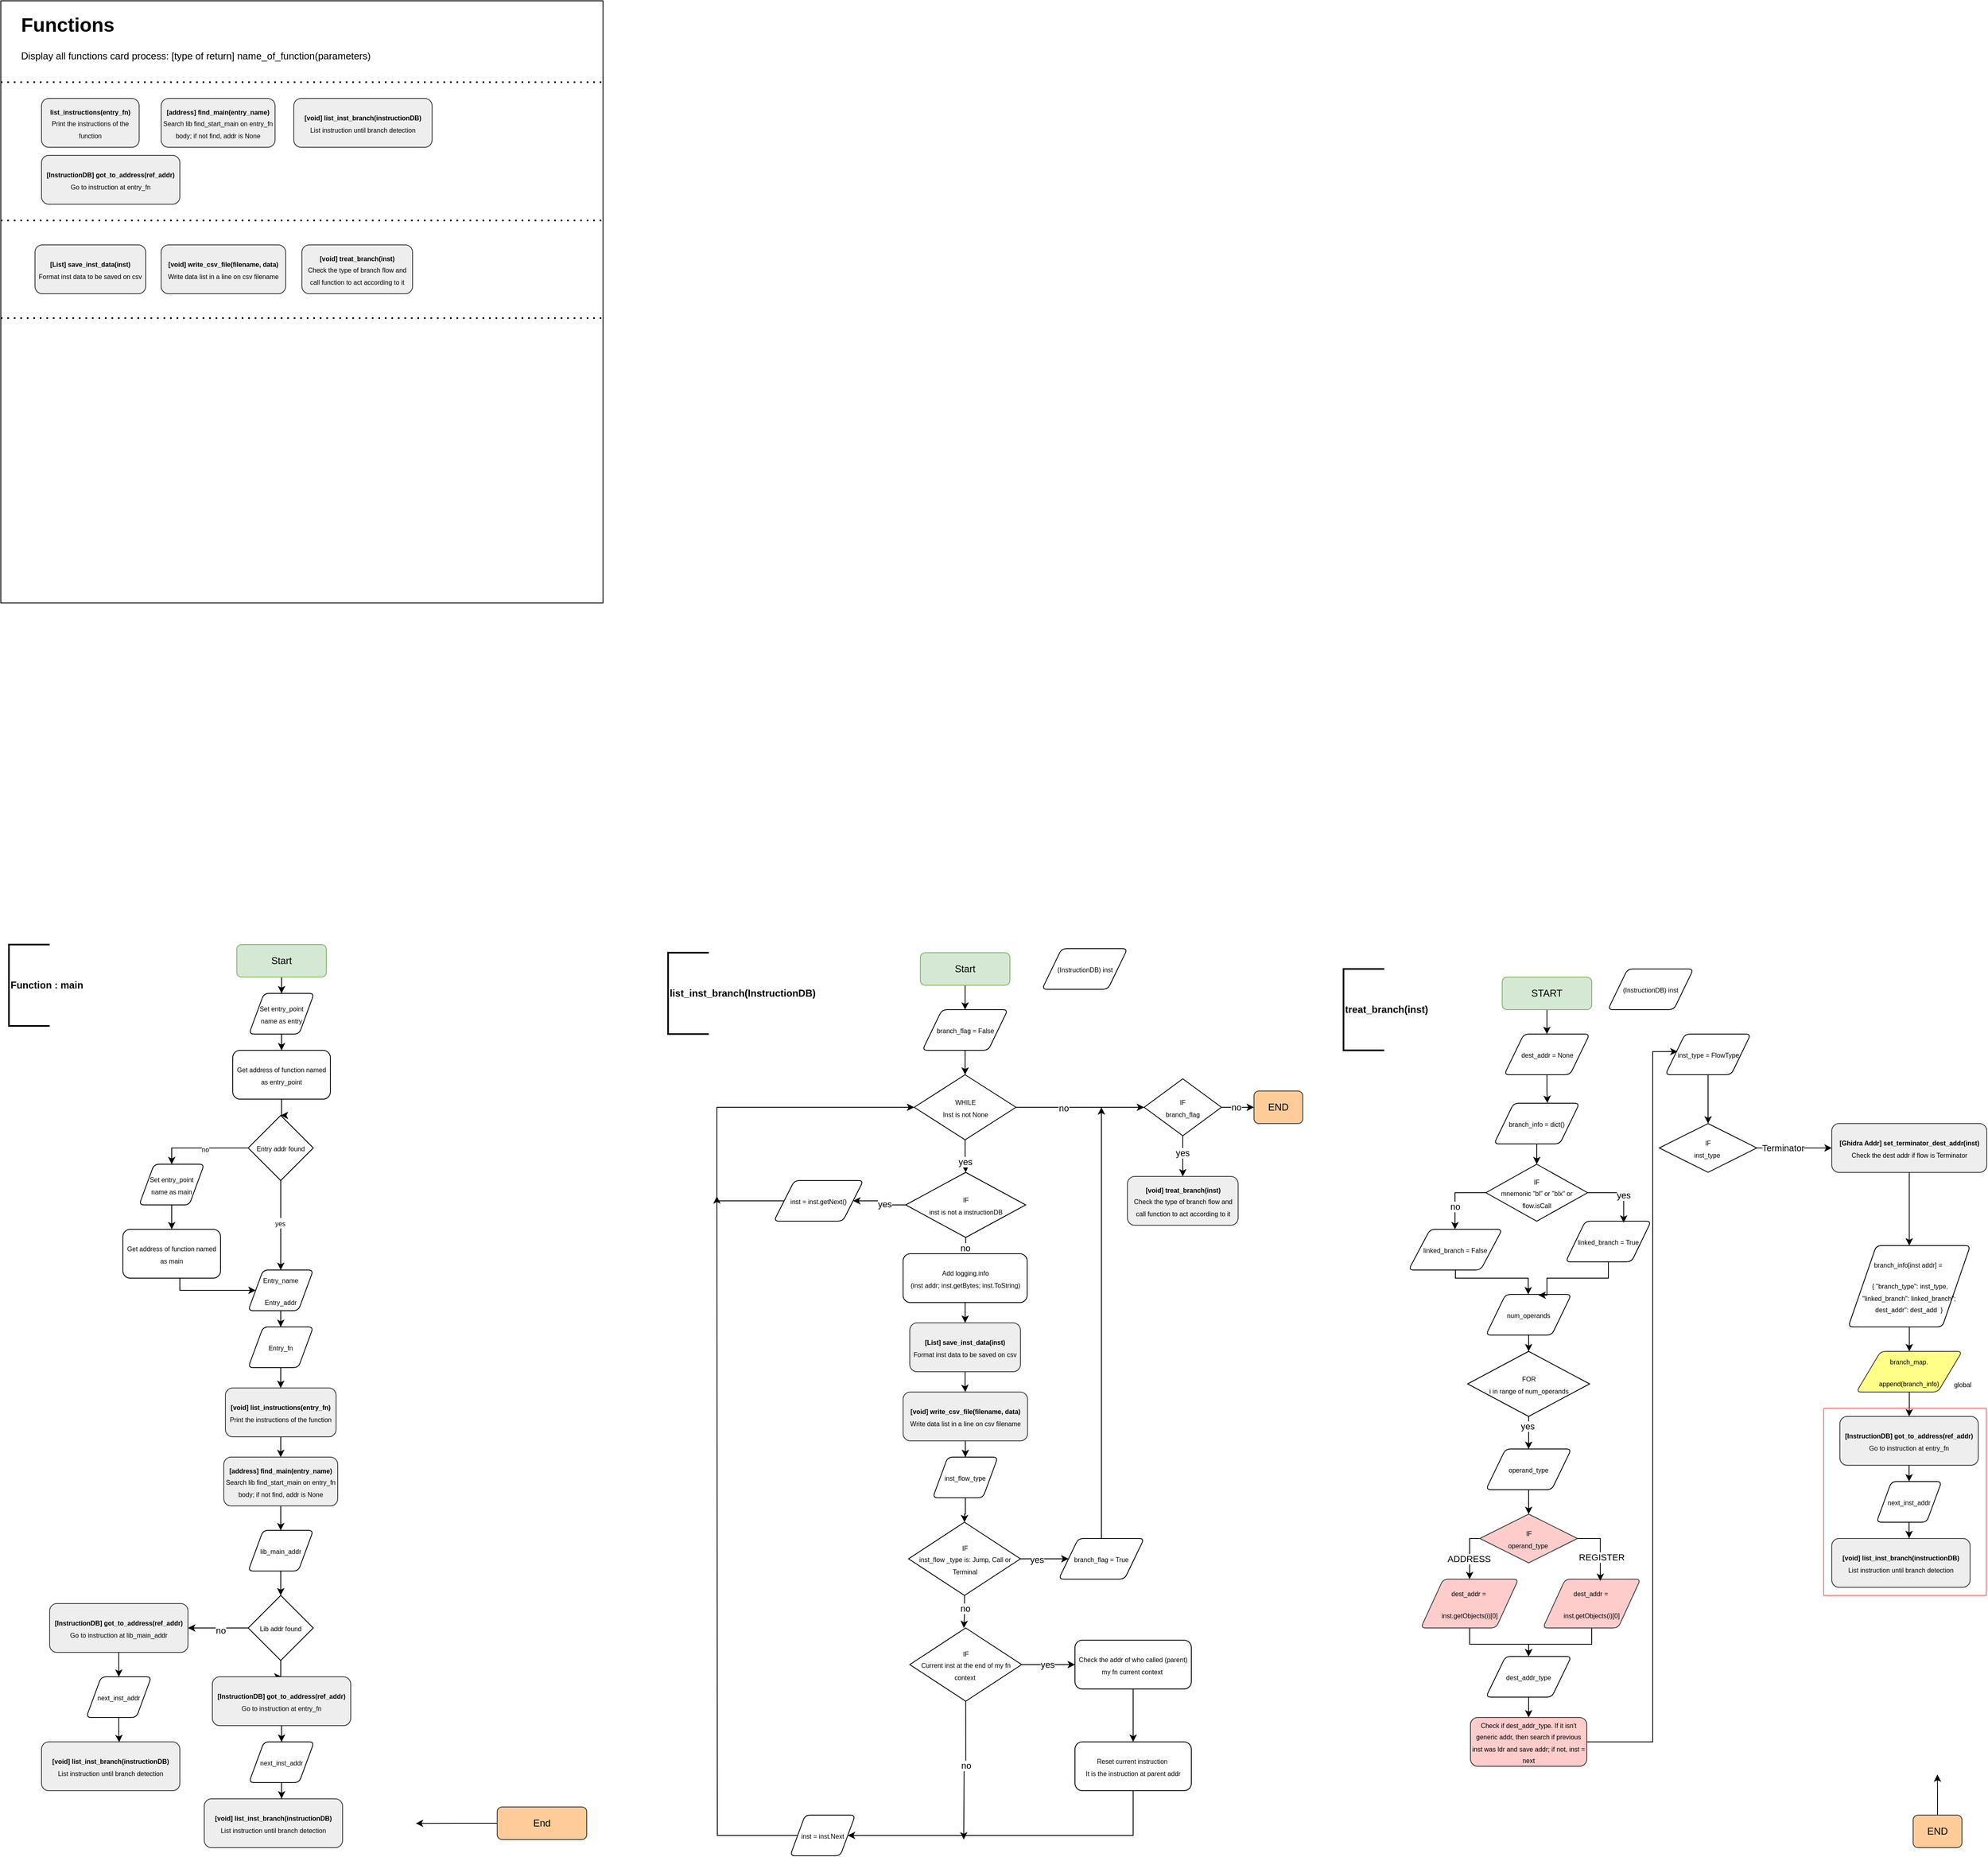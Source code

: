 <mxfile version="23.1.1" type="github">
  <diagram id="C5RBs43oDa-KdzZeNtuy" name="Page-1">
    <mxGraphModel dx="1322" dy="1843" grid="1" gridSize="10" guides="1" tooltips="1" connect="1" arrows="1" fold="1" page="1" pageScale="1" pageWidth="827" pageHeight="1169" background="#ffffff" math="0" shadow="0">
      <root>
        <mxCell id="WIyWlLk6GJQsqaUBKTNV-0" />
        <mxCell id="WIyWlLk6GJQsqaUBKTNV-1" parent="WIyWlLk6GJQsqaUBKTNV-0" />
        <mxCell id="zAUp7dM-AJPnExlxfuv2-63" value="" style="whiteSpace=wrap;html=1;aspect=fixed;" vertex="1" parent="WIyWlLk6GJQsqaUBKTNV-1">
          <mxGeometry x="30" y="-1150" width="740" height="740" as="geometry" />
        </mxCell>
        <mxCell id="zAUp7dM-AJPnExlxfuv2-8" style="edgeStyle=orthogonalEdgeStyle;rounded=0;orthogonalLoop=1;jettySize=auto;html=1;entryX=0.5;entryY=0;entryDx=0;entryDy=0;" edge="1" parent="WIyWlLk6GJQsqaUBKTNV-1" source="zAUp7dM-AJPnExlxfuv2-1" target="zAUp7dM-AJPnExlxfuv2-2">
          <mxGeometry relative="1" as="geometry" />
        </mxCell>
        <mxCell id="zAUp7dM-AJPnExlxfuv2-1" value="Start" style="rounded=1;whiteSpace=wrap;html=1;fillColor=#d5e8d4;strokeColor=#82b366;shadow=0;gradientColor=none;rotation=0;" vertex="1" parent="WIyWlLk6GJQsqaUBKTNV-1">
          <mxGeometry x="320" y="10" width="110" height="40" as="geometry" />
        </mxCell>
        <mxCell id="zAUp7dM-AJPnExlxfuv2-10" style="edgeStyle=orthogonalEdgeStyle;rounded=0;orthogonalLoop=1;jettySize=auto;html=1;entryX=0.5;entryY=0;entryDx=0;entryDy=0;" edge="1" parent="WIyWlLk6GJQsqaUBKTNV-1" source="zAUp7dM-AJPnExlxfuv2-2" target="zAUp7dM-AJPnExlxfuv2-4">
          <mxGeometry relative="1" as="geometry" />
        </mxCell>
        <mxCell id="zAUp7dM-AJPnExlxfuv2-2" value="&lt;p&gt;&lt;font style=&quot;font-size: 8px;&quot; face=&quot;Helvetica&quot;&gt;Set&amp;nbsp;&lt;/font&gt;&lt;span style=&quot;background-color: initial; font-size: 8px;&quot;&gt;entry_point name&lt;/span&gt;&lt;span style=&quot;background-color: initial; font-size: 8px;&quot;&gt;&amp;nbsp;as entry&lt;/span&gt;&lt;/p&gt;" style="shape=parallelogram;html=1;strokeWidth=1;perimeter=parallelogramPerimeter;whiteSpace=wrap;rounded=1;arcSize=12;size=0.23;" vertex="1" parent="WIyWlLk6GJQsqaUBKTNV-1">
          <mxGeometry x="335" y="70" width="80" height="50" as="geometry" />
        </mxCell>
        <mxCell id="zAUp7dM-AJPnExlxfuv2-11" value="" style="edgeStyle=orthogonalEdgeStyle;rounded=0;orthogonalLoop=1;jettySize=auto;html=1;" edge="1" parent="WIyWlLk6GJQsqaUBKTNV-1" source="zAUp7dM-AJPnExlxfuv2-4" target="zAUp7dM-AJPnExlxfuv2-6">
          <mxGeometry relative="1" as="geometry" />
        </mxCell>
        <mxCell id="zAUp7dM-AJPnExlxfuv2-4" value="&lt;span style=&quot;font-size: 8px;&quot;&gt;Get address of function named as entry_point&lt;/span&gt;" style="rounded=1;whiteSpace=wrap;html=1;" vertex="1" parent="WIyWlLk6GJQsqaUBKTNV-1">
          <mxGeometry x="315" y="140" width="120" height="60" as="geometry" />
        </mxCell>
        <mxCell id="zAUp7dM-AJPnExlxfuv2-13" style="edgeStyle=orthogonalEdgeStyle;rounded=0;orthogonalLoop=1;jettySize=auto;html=1;entryX=0.5;entryY=0;entryDx=0;entryDy=0;" edge="1" parent="WIyWlLk6GJQsqaUBKTNV-1" source="zAUp7dM-AJPnExlxfuv2-6" target="zAUp7dM-AJPnExlxfuv2-12">
          <mxGeometry relative="1" as="geometry" />
        </mxCell>
        <mxCell id="zAUp7dM-AJPnExlxfuv2-14" value="&lt;font style=&quot;font-size: 8px;&quot;&gt;no&lt;/font&gt;" style="edgeLabel;html=1;align=center;verticalAlign=middle;resizable=0;points=[];" vertex="1" connectable="0" parent="zAUp7dM-AJPnExlxfuv2-13">
          <mxGeometry x="-0.071" y="1" relative="1" as="geometry">
            <mxPoint as="offset" />
          </mxGeometry>
        </mxCell>
        <mxCell id="zAUp7dM-AJPnExlxfuv2-21" style="edgeStyle=orthogonalEdgeStyle;rounded=0;orthogonalLoop=1;jettySize=auto;html=1;" edge="1" parent="WIyWlLk6GJQsqaUBKTNV-1" source="zAUp7dM-AJPnExlxfuv2-6" target="zAUp7dM-AJPnExlxfuv2-19">
          <mxGeometry relative="1" as="geometry" />
        </mxCell>
        <mxCell id="zAUp7dM-AJPnExlxfuv2-22" value="&lt;font style=&quot;font-size: 8px;&quot;&gt;yes&lt;/font&gt;" style="edgeLabel;html=1;align=center;verticalAlign=middle;resizable=0;points=[];" vertex="1" connectable="0" parent="zAUp7dM-AJPnExlxfuv2-21">
          <mxGeometry x="-0.059" y="-1" relative="1" as="geometry">
            <mxPoint as="offset" />
          </mxGeometry>
        </mxCell>
        <mxCell id="zAUp7dM-AJPnExlxfuv2-6" value="&lt;font style=&quot;font-size: 8px;&quot;&gt;Entry addr found&lt;/font&gt;" style="rhombus;whiteSpace=wrap;html=1;" vertex="1" parent="WIyWlLk6GJQsqaUBKTNV-1">
          <mxGeometry x="334" y="220" width="80" height="80" as="geometry" />
        </mxCell>
        <mxCell id="zAUp7dM-AJPnExlxfuv2-17" style="edgeStyle=orthogonalEdgeStyle;rounded=0;orthogonalLoop=1;jettySize=auto;html=1;" edge="1" parent="WIyWlLk6GJQsqaUBKTNV-1" source="zAUp7dM-AJPnExlxfuv2-12" target="zAUp7dM-AJPnExlxfuv2-15">
          <mxGeometry relative="1" as="geometry" />
        </mxCell>
        <mxCell id="zAUp7dM-AJPnExlxfuv2-12" value="&lt;p&gt;&lt;font style=&quot;font-size: 8px;&quot; face=&quot;Helvetica&quot;&gt;Set&amp;nbsp;&lt;/font&gt;&lt;span style=&quot;background-color: initial; font-size: 8px;&quot;&gt;entry_point name&lt;/span&gt;&lt;span style=&quot;background-color: initial; font-size: 8px;&quot;&gt;&amp;nbsp;as main&lt;/span&gt;&lt;/p&gt;" style="shape=parallelogram;html=1;strokeWidth=1;perimeter=parallelogramPerimeter;whiteSpace=wrap;rounded=1;arcSize=12;size=0.23;" vertex="1" parent="WIyWlLk6GJQsqaUBKTNV-1">
          <mxGeometry x="200" y="280" width="80" height="50" as="geometry" />
        </mxCell>
        <mxCell id="zAUp7dM-AJPnExlxfuv2-20" style="edgeStyle=orthogonalEdgeStyle;rounded=0;orthogonalLoop=1;jettySize=auto;html=1;entryX=0;entryY=0.5;entryDx=0;entryDy=0;" edge="1" parent="WIyWlLk6GJQsqaUBKTNV-1" source="zAUp7dM-AJPnExlxfuv2-15" target="zAUp7dM-AJPnExlxfuv2-19">
          <mxGeometry relative="1" as="geometry">
            <Array as="points">
              <mxPoint x="250" y="435" />
            </Array>
          </mxGeometry>
        </mxCell>
        <mxCell id="zAUp7dM-AJPnExlxfuv2-15" value="&lt;span style=&quot;font-size: 8px;&quot;&gt;Get address of function named as main&lt;/span&gt;" style="rounded=1;whiteSpace=wrap;html=1;" vertex="1" parent="WIyWlLk6GJQsqaUBKTNV-1">
          <mxGeometry x="180" y="360" width="120" height="60" as="geometry" />
        </mxCell>
        <mxCell id="zAUp7dM-AJPnExlxfuv2-31" style="edgeStyle=orthogonalEdgeStyle;rounded=0;orthogonalLoop=1;jettySize=auto;html=1;exitX=0.5;exitY=1;exitDx=0;exitDy=0;" edge="1" parent="WIyWlLk6GJQsqaUBKTNV-1" source="zAUp7dM-AJPnExlxfuv2-19" target="zAUp7dM-AJPnExlxfuv2-30">
          <mxGeometry relative="1" as="geometry" />
        </mxCell>
        <mxCell id="zAUp7dM-AJPnExlxfuv2-19" value="&lt;p&gt;&lt;span style=&quot;font-size: 8px;&quot;&gt;Entry_name&lt;/span&gt;&lt;/p&gt;&lt;p&gt;&lt;span style=&quot;font-size: 8px;&quot;&gt;Entry_addr&lt;/span&gt;&lt;/p&gt;" style="shape=parallelogram;html=1;strokeWidth=1;perimeter=parallelogramPerimeter;whiteSpace=wrap;rounded=1;arcSize=12;size=0.23;" vertex="1" parent="WIyWlLk6GJQsqaUBKTNV-1">
          <mxGeometry x="334" y="410" width="80" height="50" as="geometry" />
        </mxCell>
        <mxCell id="zAUp7dM-AJPnExlxfuv2-34" style="edgeStyle=orthogonalEdgeStyle;rounded=0;orthogonalLoop=1;jettySize=auto;html=1;entryX=0.5;entryY=0;entryDx=0;entryDy=0;" edge="1" parent="WIyWlLk6GJQsqaUBKTNV-1" source="zAUp7dM-AJPnExlxfuv2-23" target="zAUp7dM-AJPnExlxfuv2-33">
          <mxGeometry relative="1" as="geometry" />
        </mxCell>
        <mxCell id="zAUp7dM-AJPnExlxfuv2-23" value="&lt;span style=&quot;font-size: 8px;&quot;&gt;&lt;b&gt;[void] list_instructions(entry_fn)&lt;/b&gt;&lt;br&gt;Print the instructions of the function&lt;/span&gt;" style="rounded=1;whiteSpace=wrap;html=1;fillColor=#eeeeee;strokeColor=#36393d;" vertex="1" parent="WIyWlLk6GJQsqaUBKTNV-1">
          <mxGeometry x="306" y="555" width="136" height="60" as="geometry" />
        </mxCell>
        <mxCell id="zAUp7dM-AJPnExlxfuv2-24" value="&lt;span style=&quot;font-size: 8px;&quot;&gt;&lt;b&gt;list_instructions(entry_fn)&lt;/b&gt;&lt;br&gt;Print the instructions of the function&lt;/span&gt;" style="rounded=1;whiteSpace=wrap;html=1;fillColor=#eeeeee;strokeColor=#36393d;" vertex="1" parent="WIyWlLk6GJQsqaUBKTNV-1">
          <mxGeometry x="80" y="-1030" width="120" height="60" as="geometry" />
        </mxCell>
        <mxCell id="zAUp7dM-AJPnExlxfuv2-32" style="edgeStyle=orthogonalEdgeStyle;rounded=0;orthogonalLoop=1;jettySize=auto;html=1;entryX=0.5;entryY=0;entryDx=0;entryDy=0;" edge="1" parent="WIyWlLk6GJQsqaUBKTNV-1" source="zAUp7dM-AJPnExlxfuv2-30" target="zAUp7dM-AJPnExlxfuv2-23">
          <mxGeometry relative="1" as="geometry" />
        </mxCell>
        <mxCell id="zAUp7dM-AJPnExlxfuv2-30" value="&lt;p&gt;&lt;span style=&quot;font-size: 8px;&quot;&gt;Entry_fn&lt;/span&gt;&lt;/p&gt;" style="shape=parallelogram;html=1;strokeWidth=1;perimeter=parallelogramPerimeter;whiteSpace=wrap;rounded=1;arcSize=12;size=0.23;" vertex="1" parent="WIyWlLk6GJQsqaUBKTNV-1">
          <mxGeometry x="334" y="480" width="80" height="50" as="geometry" />
        </mxCell>
        <mxCell id="zAUp7dM-AJPnExlxfuv2-36" style="edgeStyle=orthogonalEdgeStyle;rounded=0;orthogonalLoop=1;jettySize=auto;html=1;" edge="1" parent="WIyWlLk6GJQsqaUBKTNV-1" source="zAUp7dM-AJPnExlxfuv2-33" target="zAUp7dM-AJPnExlxfuv2-35">
          <mxGeometry relative="1" as="geometry" />
        </mxCell>
        <mxCell id="zAUp7dM-AJPnExlxfuv2-33" value="&lt;span style=&quot;font-size: 8px;&quot;&gt;&lt;b&gt;[address] find_main(entry_name)&lt;/b&gt;&lt;br&gt;Search lib find_start_main on entry_fn body; if not find, addr is None&lt;br&gt;&lt;/span&gt;" style="rounded=1;whiteSpace=wrap;html=1;fillColor=#eeeeee;strokeColor=#36393d;" vertex="1" parent="WIyWlLk6GJQsqaUBKTNV-1">
          <mxGeometry x="304" y="640" width="140" height="60" as="geometry" />
        </mxCell>
        <mxCell id="zAUp7dM-AJPnExlxfuv2-44" style="edgeStyle=orthogonalEdgeStyle;rounded=0;orthogonalLoop=1;jettySize=auto;html=1;" edge="1" parent="WIyWlLk6GJQsqaUBKTNV-1" source="zAUp7dM-AJPnExlxfuv2-35" target="zAUp7dM-AJPnExlxfuv2-37">
          <mxGeometry relative="1" as="geometry" />
        </mxCell>
        <mxCell id="zAUp7dM-AJPnExlxfuv2-35" value="&lt;p&gt;&lt;span style=&quot;font-size: 8px;&quot;&gt;lib_main_addr&lt;/span&gt;&lt;/p&gt;" style="shape=parallelogram;html=1;strokeWidth=1;perimeter=parallelogramPerimeter;whiteSpace=wrap;rounded=1;arcSize=12;size=0.23;" vertex="1" parent="WIyWlLk6GJQsqaUBKTNV-1">
          <mxGeometry x="334" y="730" width="80" height="50" as="geometry" />
        </mxCell>
        <mxCell id="zAUp7dM-AJPnExlxfuv2-42" style="edgeStyle=orthogonalEdgeStyle;rounded=0;orthogonalLoop=1;jettySize=auto;html=1;entryX=1;entryY=0.5;entryDx=0;entryDy=0;" edge="1" parent="WIyWlLk6GJQsqaUBKTNV-1" source="zAUp7dM-AJPnExlxfuv2-37" target="zAUp7dM-AJPnExlxfuv2-39">
          <mxGeometry relative="1" as="geometry" />
        </mxCell>
        <mxCell id="zAUp7dM-AJPnExlxfuv2-43" value="no" style="edgeLabel;html=1;align=center;verticalAlign=middle;resizable=0;points=[];" vertex="1" connectable="0" parent="zAUp7dM-AJPnExlxfuv2-42">
          <mxGeometry x="-0.07" y="3" relative="1" as="geometry">
            <mxPoint as="offset" />
          </mxGeometry>
        </mxCell>
        <mxCell id="zAUp7dM-AJPnExlxfuv2-53" style="edgeStyle=orthogonalEdgeStyle;rounded=0;orthogonalLoop=1;jettySize=auto;html=1;" edge="1" parent="WIyWlLk6GJQsqaUBKTNV-1" source="zAUp7dM-AJPnExlxfuv2-37" target="zAUp7dM-AJPnExlxfuv2-50">
          <mxGeometry relative="1" as="geometry" />
        </mxCell>
        <mxCell id="zAUp7dM-AJPnExlxfuv2-37" value="&lt;font style=&quot;font-size: 8px;&quot;&gt;Lib addr found&lt;/font&gt;" style="rhombus;whiteSpace=wrap;html=1;" vertex="1" parent="WIyWlLk6GJQsqaUBKTNV-1">
          <mxGeometry x="334" y="810" width="80" height="80" as="geometry" />
        </mxCell>
        <mxCell id="zAUp7dM-AJPnExlxfuv2-38" value="&lt;span style=&quot;font-size: 8px;&quot;&gt;&lt;b&gt;[address] find_main(entry_name)&lt;/b&gt;&lt;br&gt;Search lib find_start_main on entry_fn body; if not find, addr is None&lt;br&gt;&lt;/span&gt;" style="rounded=1;whiteSpace=wrap;html=1;fillColor=#eeeeee;strokeColor=#36393d;" vertex="1" parent="WIyWlLk6GJQsqaUBKTNV-1">
          <mxGeometry x="227" y="-1030" width="140" height="60" as="geometry" />
        </mxCell>
        <mxCell id="zAUp7dM-AJPnExlxfuv2-48" style="edgeStyle=orthogonalEdgeStyle;rounded=0;orthogonalLoop=1;jettySize=auto;html=1;entryX=0.5;entryY=0;entryDx=0;entryDy=0;" edge="1" parent="WIyWlLk6GJQsqaUBKTNV-1" source="zAUp7dM-AJPnExlxfuv2-39" target="zAUp7dM-AJPnExlxfuv2-47">
          <mxGeometry relative="1" as="geometry" />
        </mxCell>
        <mxCell id="zAUp7dM-AJPnExlxfuv2-39" value="&lt;span style=&quot;font-size: 8px;&quot;&gt;&lt;b&gt;[InstructionDB] got_to_address(ref_addr)&lt;/b&gt;&lt;br&gt;Go to instruction at lib_main_addr&lt;br&gt;&lt;/span&gt;" style="rounded=1;whiteSpace=wrap;html=1;fillColor=#eeeeee;strokeColor=#36393d;" vertex="1" parent="WIyWlLk6GJQsqaUBKTNV-1">
          <mxGeometry x="90" y="820" width="170" height="60" as="geometry" />
        </mxCell>
        <mxCell id="zAUp7dM-AJPnExlxfuv2-40" value="&lt;span style=&quot;font-size: 8px;&quot;&gt;&lt;b&gt;[void] list_inst_branch(instructionDB)&lt;br&gt;&lt;/b&gt;List instruction until branch detection&lt;br&gt;&lt;/span&gt;" style="rounded=1;whiteSpace=wrap;html=1;fillColor=#eeeeee;strokeColor=#36393d;" vertex="1" parent="WIyWlLk6GJQsqaUBKTNV-1">
          <mxGeometry x="80" y="990" width="170" height="60" as="geometry" />
        </mxCell>
        <mxCell id="zAUp7dM-AJPnExlxfuv2-49" style="edgeStyle=orthogonalEdgeStyle;rounded=0;orthogonalLoop=1;jettySize=auto;html=1;entryX=0.562;entryY=0.007;entryDx=0;entryDy=0;entryPerimeter=0;" edge="1" parent="WIyWlLk6GJQsqaUBKTNV-1" source="zAUp7dM-AJPnExlxfuv2-47" target="zAUp7dM-AJPnExlxfuv2-40">
          <mxGeometry relative="1" as="geometry" />
        </mxCell>
        <mxCell id="zAUp7dM-AJPnExlxfuv2-47" value="&lt;p&gt;&lt;span style=&quot;font-size: 8px;&quot;&gt;next_inst_addr&lt;/span&gt;&lt;/p&gt;" style="shape=parallelogram;html=1;strokeWidth=1;perimeter=parallelogramPerimeter;whiteSpace=wrap;rounded=1;arcSize=12;size=0.23;" vertex="1" parent="WIyWlLk6GJQsqaUBKTNV-1">
          <mxGeometry x="135" y="910" width="80" height="50" as="geometry" />
        </mxCell>
        <mxCell id="zAUp7dM-AJPnExlxfuv2-54" style="edgeStyle=orthogonalEdgeStyle;rounded=0;orthogonalLoop=1;jettySize=auto;html=1;" edge="1" parent="WIyWlLk6GJQsqaUBKTNV-1" source="zAUp7dM-AJPnExlxfuv2-50" target="zAUp7dM-AJPnExlxfuv2-52">
          <mxGeometry relative="1" as="geometry" />
        </mxCell>
        <mxCell id="zAUp7dM-AJPnExlxfuv2-50" value="&lt;span style=&quot;font-size: 8px;&quot;&gt;&lt;b&gt;[InstructionDB] got_to_address(ref_addr)&lt;/b&gt;&lt;br&gt;Go to instruction at entry_fn&lt;br&gt;&lt;/span&gt;" style="rounded=1;whiteSpace=wrap;html=1;fillColor=#eeeeee;strokeColor=#36393d;" vertex="1" parent="WIyWlLk6GJQsqaUBKTNV-1">
          <mxGeometry x="290" y="910" width="170" height="60" as="geometry" />
        </mxCell>
        <mxCell id="zAUp7dM-AJPnExlxfuv2-51" value="&lt;span style=&quot;font-size: 8px;&quot;&gt;&lt;b&gt;[void] list_inst_branch(instructionDB)&lt;br&gt;&lt;/b&gt;List instruction until branch detection&lt;br&gt;&lt;/span&gt;" style="rounded=1;whiteSpace=wrap;html=1;fillColor=#eeeeee;strokeColor=#36393d;" vertex="1" parent="WIyWlLk6GJQsqaUBKTNV-1">
          <mxGeometry x="280" y="1060" width="170" height="60" as="geometry" />
        </mxCell>
        <mxCell id="zAUp7dM-AJPnExlxfuv2-52" value="&lt;p&gt;&lt;span style=&quot;font-size: 8px;&quot;&gt;next_inst_addr&lt;/span&gt;&lt;/p&gt;" style="shape=parallelogram;html=1;strokeWidth=1;perimeter=parallelogramPerimeter;whiteSpace=wrap;rounded=1;arcSize=12;size=0.23;" vertex="1" parent="WIyWlLk6GJQsqaUBKTNV-1">
          <mxGeometry x="335" y="990" width="80" height="50" as="geometry" />
        </mxCell>
        <mxCell id="zAUp7dM-AJPnExlxfuv2-56" style="edgeStyle=orthogonalEdgeStyle;rounded=0;orthogonalLoop=1;jettySize=auto;html=1;entryX=0.559;entryY=-0.007;entryDx=0;entryDy=0;entryPerimeter=0;" edge="1" parent="WIyWlLk6GJQsqaUBKTNV-1" source="zAUp7dM-AJPnExlxfuv2-52" target="zAUp7dM-AJPnExlxfuv2-51">
          <mxGeometry relative="1" as="geometry" />
        </mxCell>
        <mxCell id="zAUp7dM-AJPnExlxfuv2-57" value="&lt;span style=&quot;font-size: 8px;&quot;&gt;&lt;b&gt;[void] list_inst_branch(instructionDB)&lt;br&gt;&lt;/b&gt;List instruction until branch detection&lt;br&gt;&lt;/span&gt;" style="rounded=1;whiteSpace=wrap;html=1;fillColor=#eeeeee;strokeColor=#36393d;" vertex="1" parent="WIyWlLk6GJQsqaUBKTNV-1">
          <mxGeometry x="390" y="-1030" width="170" height="60" as="geometry" />
        </mxCell>
        <mxCell id="zAUp7dM-AJPnExlxfuv2-58" value="&lt;span style=&quot;font-size: 8px;&quot;&gt;&lt;b&gt;[InstructionDB] got_to_address(ref_addr)&lt;/b&gt;&lt;br&gt;Go to instruction at entry_fn&lt;br&gt;&lt;/span&gt;" style="rounded=1;whiteSpace=wrap;html=1;fillColor=#eeeeee;strokeColor=#36393d;" vertex="1" parent="WIyWlLk6GJQsqaUBKTNV-1">
          <mxGeometry x="80" y="-960" width="170" height="60" as="geometry" />
        </mxCell>
        <mxCell id="zAUp7dM-AJPnExlxfuv2-60" style="edgeStyle=orthogonalEdgeStyle;rounded=0;orthogonalLoop=1;jettySize=auto;html=1;exitX=0;exitY=0.5;exitDx=0;exitDy=0;" edge="1" parent="WIyWlLk6GJQsqaUBKTNV-1" source="zAUp7dM-AJPnExlxfuv2-59">
          <mxGeometry relative="1" as="geometry">
            <mxPoint x="540" y="1090.143" as="targetPoint" />
          </mxGeometry>
        </mxCell>
        <mxCell id="zAUp7dM-AJPnExlxfuv2-59" value="End" style="rounded=1;whiteSpace=wrap;html=1;fillColor=#ffcc99;strokeColor=#36393d;shadow=0;rotation=0;" vertex="1" parent="WIyWlLk6GJQsqaUBKTNV-1">
          <mxGeometry x="640" y="1070" width="110" height="40" as="geometry" />
        </mxCell>
        <mxCell id="zAUp7dM-AJPnExlxfuv2-62" value="&lt;b&gt;Function : main&lt;/b&gt;" style="strokeWidth=2;html=1;shape=mxgraph.flowchart.annotation_1;align=left;pointerEvents=1;" vertex="1" parent="WIyWlLk6GJQsqaUBKTNV-1">
          <mxGeometry x="40" y="10" width="50" height="100" as="geometry" />
        </mxCell>
        <mxCell id="zAUp7dM-AJPnExlxfuv2-65" value="&lt;h1&gt;Functions&lt;/h1&gt;&lt;p&gt;Display all functions card process: [type of return] name_of_function(parameters&lt;span style=&quot;background-color: initial;&quot;&gt;)&lt;/span&gt;&lt;/p&gt;" style="text;html=1;strokeColor=none;fillColor=none;spacing=5;spacingTop=-20;whiteSpace=wrap;overflow=hidden;rounded=0;" vertex="1" parent="WIyWlLk6GJQsqaUBKTNV-1">
          <mxGeometry x="50" y="-1140" width="700" height="80" as="geometry" />
        </mxCell>
        <mxCell id="zAUp7dM-AJPnExlxfuv2-66" style="edgeStyle=orthogonalEdgeStyle;rounded=0;orthogonalLoop=1;jettySize=auto;html=1;entryX=0.5;entryY=0;entryDx=0;entryDy=0;" edge="1" parent="WIyWlLk6GJQsqaUBKTNV-1" source="zAUp7dM-AJPnExlxfuv2-67" target="zAUp7dM-AJPnExlxfuv2-69">
          <mxGeometry relative="1" as="geometry" />
        </mxCell>
        <mxCell id="zAUp7dM-AJPnExlxfuv2-67" value="Start" style="rounded=1;whiteSpace=wrap;html=1;fillColor=#d5e8d4;strokeColor=#82b366;shadow=0;gradientColor=none;rotation=0;" vertex="1" parent="WIyWlLk6GJQsqaUBKTNV-1">
          <mxGeometry x="1160" y="20" width="110" height="40" as="geometry" />
        </mxCell>
        <mxCell id="zAUp7dM-AJPnExlxfuv2-79" style="edgeStyle=orthogonalEdgeStyle;rounded=0;orthogonalLoop=1;jettySize=auto;html=1;" edge="1" parent="WIyWlLk6GJQsqaUBKTNV-1" source="zAUp7dM-AJPnExlxfuv2-69" target="zAUp7dM-AJPnExlxfuv2-71">
          <mxGeometry relative="1" as="geometry" />
        </mxCell>
        <mxCell id="zAUp7dM-AJPnExlxfuv2-69" value="&lt;p&gt;&lt;span style=&quot;font-size: 8px;&quot;&gt;branch_flag = False&lt;/span&gt;&lt;/p&gt;" style="shape=parallelogram;html=1;strokeWidth=1;perimeter=parallelogramPerimeter;whiteSpace=wrap;rounded=1;arcSize=12;size=0.23;" vertex="1" parent="WIyWlLk6GJQsqaUBKTNV-1">
          <mxGeometry x="1162.5" y="90" width="105" height="50" as="geometry" />
        </mxCell>
        <mxCell id="zAUp7dM-AJPnExlxfuv2-70" value="&lt;b&gt;list_inst_branch(InstructionDB)&lt;/b&gt;" style="strokeWidth=2;html=1;shape=mxgraph.flowchart.annotation_1;align=left;pointerEvents=1;" vertex="1" parent="WIyWlLk6GJQsqaUBKTNV-1">
          <mxGeometry x="850" y="20" width="50" height="100" as="geometry" />
        </mxCell>
        <mxCell id="zAUp7dM-AJPnExlxfuv2-73" value="" style="edgeStyle=orthogonalEdgeStyle;rounded=0;orthogonalLoop=1;jettySize=auto;html=1;" edge="1" parent="WIyWlLk6GJQsqaUBKTNV-1" source="zAUp7dM-AJPnExlxfuv2-71" target="zAUp7dM-AJPnExlxfuv2-72">
          <mxGeometry relative="1" as="geometry" />
        </mxCell>
        <mxCell id="zAUp7dM-AJPnExlxfuv2-103" value="yes" style="edgeLabel;html=1;align=center;verticalAlign=middle;resizable=0;points=[];" vertex="1" connectable="0" parent="zAUp7dM-AJPnExlxfuv2-73">
          <mxGeometry x="0.36" y="-1" relative="1" as="geometry">
            <mxPoint as="offset" />
          </mxGeometry>
        </mxCell>
        <mxCell id="zAUp7dM-AJPnExlxfuv2-106" style="edgeStyle=orthogonalEdgeStyle;rounded=0;orthogonalLoop=1;jettySize=auto;html=1;exitX=1;exitY=0.5;exitDx=0;exitDy=0;entryX=0;entryY=0.5;entryDx=0;entryDy=0;" edge="1" parent="WIyWlLk6GJQsqaUBKTNV-1" source="zAUp7dM-AJPnExlxfuv2-71" target="zAUp7dM-AJPnExlxfuv2-104">
          <mxGeometry relative="1" as="geometry" />
        </mxCell>
        <mxCell id="zAUp7dM-AJPnExlxfuv2-107" value="no" style="edgeLabel;html=1;align=center;verticalAlign=middle;resizable=0;points=[];" vertex="1" connectable="0" parent="zAUp7dM-AJPnExlxfuv2-106">
          <mxGeometry x="-0.265" y="-1" relative="1" as="geometry">
            <mxPoint as="offset" />
          </mxGeometry>
        </mxCell>
        <mxCell id="zAUp7dM-AJPnExlxfuv2-71" value="&lt;font style=&quot;font-size: 8px;&quot;&gt;WHILE&lt;br&gt;Inst is not None&lt;br&gt;&lt;/font&gt;" style="rhombus;whiteSpace=wrap;html=1;" vertex="1" parent="WIyWlLk6GJQsqaUBKTNV-1">
          <mxGeometry x="1152.5" y="170" width="125" height="80" as="geometry" />
        </mxCell>
        <mxCell id="zAUp7dM-AJPnExlxfuv2-76" style="edgeStyle=orthogonalEdgeStyle;rounded=0;orthogonalLoop=1;jettySize=auto;html=1;" edge="1" parent="WIyWlLk6GJQsqaUBKTNV-1" source="zAUp7dM-AJPnExlxfuv2-72" target="zAUp7dM-AJPnExlxfuv2-75">
          <mxGeometry relative="1" as="geometry" />
        </mxCell>
        <mxCell id="zAUp7dM-AJPnExlxfuv2-77" value="yes" style="edgeLabel;html=1;align=center;verticalAlign=middle;resizable=0;points=[];" vertex="1" connectable="0" parent="zAUp7dM-AJPnExlxfuv2-76">
          <mxGeometry x="-0.22" relative="1" as="geometry">
            <mxPoint as="offset" />
          </mxGeometry>
        </mxCell>
        <mxCell id="zAUp7dM-AJPnExlxfuv2-82" style="edgeStyle=orthogonalEdgeStyle;rounded=0;orthogonalLoop=1;jettySize=auto;html=1;entryX=0.5;entryY=0;entryDx=0;entryDy=0;" edge="1" parent="WIyWlLk6GJQsqaUBKTNV-1" source="zAUp7dM-AJPnExlxfuv2-72" target="zAUp7dM-AJPnExlxfuv2-80">
          <mxGeometry relative="1" as="geometry" />
        </mxCell>
        <mxCell id="zAUp7dM-AJPnExlxfuv2-83" value="no" style="edgeLabel;html=1;align=center;verticalAlign=middle;resizable=0;points=[];" vertex="1" connectable="0" parent="zAUp7dM-AJPnExlxfuv2-82">
          <mxGeometry x="0.274" y="-1" relative="1" as="geometry">
            <mxPoint as="offset" />
          </mxGeometry>
        </mxCell>
        <mxCell id="zAUp7dM-AJPnExlxfuv2-72" value="&lt;font style=&quot;font-size: 8px;&quot;&gt;IF &lt;br&gt;inst is not a instructionDB&lt;br&gt;&lt;/font&gt;" style="rhombus;whiteSpace=wrap;html=1;" vertex="1" parent="WIyWlLk6GJQsqaUBKTNV-1">
          <mxGeometry x="1142" y="290" width="147.5" height="80" as="geometry" />
        </mxCell>
        <mxCell id="zAUp7dM-AJPnExlxfuv2-105" style="edgeStyle=orthogonalEdgeStyle;rounded=0;orthogonalLoop=1;jettySize=auto;html=1;entryX=0;entryY=0.5;entryDx=0;entryDy=0;" edge="1" parent="WIyWlLk6GJQsqaUBKTNV-1" source="zAUp7dM-AJPnExlxfuv2-75" target="zAUp7dM-AJPnExlxfuv2-71">
          <mxGeometry relative="1" as="geometry">
            <Array as="points">
              <mxPoint x="910" y="325" />
              <mxPoint x="910" y="210" />
            </Array>
          </mxGeometry>
        </mxCell>
        <mxCell id="zAUp7dM-AJPnExlxfuv2-75" value="&lt;p&gt;&lt;span style=&quot;font-size: 8px;&quot;&gt;inst = inst.getNext()&lt;/span&gt;&lt;/p&gt;" style="shape=parallelogram;html=1;strokeWidth=1;perimeter=parallelogramPerimeter;whiteSpace=wrap;rounded=1;arcSize=12;size=0.23;" vertex="1" parent="WIyWlLk6GJQsqaUBKTNV-1">
          <mxGeometry x="980" y="300" width="110" height="50" as="geometry" />
        </mxCell>
        <mxCell id="zAUp7dM-AJPnExlxfuv2-85" style="edgeStyle=orthogonalEdgeStyle;rounded=0;orthogonalLoop=1;jettySize=auto;html=1;" edge="1" parent="WIyWlLk6GJQsqaUBKTNV-1" source="zAUp7dM-AJPnExlxfuv2-80" target="zAUp7dM-AJPnExlxfuv2-84">
          <mxGeometry relative="1" as="geometry" />
        </mxCell>
        <mxCell id="zAUp7dM-AJPnExlxfuv2-80" value="&lt;span style=&quot;font-size: 8px;&quot;&gt;Add logging.info&lt;br&gt;(inst addr; inst.getBytes; inst.ToString)&lt;br&gt;&lt;/span&gt;" style="rounded=1;whiteSpace=wrap;html=1;" vertex="1" parent="WIyWlLk6GJQsqaUBKTNV-1">
          <mxGeometry x="1138.75" y="390" width="152.5" height="60" as="geometry" />
        </mxCell>
        <mxCell id="zAUp7dM-AJPnExlxfuv2-87" style="edgeStyle=orthogonalEdgeStyle;rounded=0;orthogonalLoop=1;jettySize=auto;html=1;" edge="1" parent="WIyWlLk6GJQsqaUBKTNV-1" source="zAUp7dM-AJPnExlxfuv2-84" target="zAUp7dM-AJPnExlxfuv2-86">
          <mxGeometry relative="1" as="geometry" />
        </mxCell>
        <mxCell id="zAUp7dM-AJPnExlxfuv2-84" value="&lt;span style=&quot;font-size: 8px;&quot;&gt;&lt;b&gt;[List] save_inst_data(inst)&lt;/b&gt;&lt;br&gt;Format inst data to be saved on csv&lt;br&gt;&lt;/span&gt;" style="rounded=1;whiteSpace=wrap;html=1;fillColor=#eeeeee;strokeColor=#36393d;" vertex="1" parent="WIyWlLk6GJQsqaUBKTNV-1">
          <mxGeometry x="1147" y="475" width="136" height="60" as="geometry" />
        </mxCell>
        <mxCell id="zAUp7dM-AJPnExlxfuv2-99" style="edgeStyle=orthogonalEdgeStyle;rounded=0;orthogonalLoop=1;jettySize=auto;html=1;" edge="1" parent="WIyWlLk6GJQsqaUBKTNV-1" source="zAUp7dM-AJPnExlxfuv2-86" target="zAUp7dM-AJPnExlxfuv2-97">
          <mxGeometry relative="1" as="geometry" />
        </mxCell>
        <mxCell id="zAUp7dM-AJPnExlxfuv2-86" value="&lt;span style=&quot;font-size: 8px;&quot;&gt;&lt;b&gt;[void] write_csv_file(filename, data)&lt;/b&gt;&lt;br&gt;Write data list in a line on csv filename&lt;br&gt;&lt;/span&gt;" style="rounded=1;whiteSpace=wrap;html=1;fillColor=#eeeeee;strokeColor=#36393d;" vertex="1" parent="WIyWlLk6GJQsqaUBKTNV-1">
          <mxGeometry x="1138.75" y="560" width="153" height="60" as="geometry" />
        </mxCell>
        <mxCell id="zAUp7dM-AJPnExlxfuv2-90" value="&lt;span style=&quot;font-size: 8px;&quot;&gt;&lt;b&gt;[List] save_inst_data(inst)&lt;/b&gt;&lt;br&gt;Format inst data to be saved on csv&lt;br&gt;&lt;/span&gt;" style="rounded=1;whiteSpace=wrap;html=1;fillColor=#eeeeee;strokeColor=#36393d;" vertex="1" parent="WIyWlLk6GJQsqaUBKTNV-1">
          <mxGeometry x="72" y="-850" width="136" height="60" as="geometry" />
        </mxCell>
        <mxCell id="zAUp7dM-AJPnExlxfuv2-91" value="&lt;span style=&quot;font-size: 8px;&quot;&gt;&lt;b&gt;[void] write_csv_file(filename, data)&lt;/b&gt;&lt;br&gt;Write data list in a line on csv filename&lt;br&gt;&lt;/span&gt;" style="rounded=1;whiteSpace=wrap;html=1;fillColor=#eeeeee;strokeColor=#36393d;" vertex="1" parent="WIyWlLk6GJQsqaUBKTNV-1">
          <mxGeometry x="227" y="-850" width="153" height="60" as="geometry" />
        </mxCell>
        <mxCell id="zAUp7dM-AJPnExlxfuv2-94" value="" style="endArrow=none;dashed=1;html=1;dashPattern=1 3;strokeWidth=2;rounded=0;exitX=0;exitY=0.5;exitDx=0;exitDy=0;entryX=1;entryY=0.5;entryDx=0;entryDy=0;" edge="1" parent="WIyWlLk6GJQsqaUBKTNV-1">
          <mxGeometry width="50" height="50" relative="1" as="geometry">
            <mxPoint x="30" y="-880" as="sourcePoint" />
            <mxPoint x="770" y="-880" as="targetPoint" />
            <Array as="points" />
          </mxGeometry>
        </mxCell>
        <mxCell id="zAUp7dM-AJPnExlxfuv2-95" value="" style="endArrow=none;dashed=1;html=1;dashPattern=1 3;strokeWidth=2;rounded=0;exitX=0;exitY=0.5;exitDx=0;exitDy=0;entryX=1;entryY=0.5;entryDx=0;entryDy=0;" edge="1" parent="WIyWlLk6GJQsqaUBKTNV-1">
          <mxGeometry width="50" height="50" relative="1" as="geometry">
            <mxPoint x="30" y="-760" as="sourcePoint" />
            <mxPoint x="770" y="-760" as="targetPoint" />
            <Array as="points">
              <mxPoint x="430" y="-760" />
            </Array>
          </mxGeometry>
        </mxCell>
        <mxCell id="zAUp7dM-AJPnExlxfuv2-96" value="" style="endArrow=none;dashed=1;html=1;dashPattern=1 3;strokeWidth=2;rounded=0;exitX=0;exitY=0.5;exitDx=0;exitDy=0;entryX=1;entryY=0.5;entryDx=0;entryDy=0;" edge="1" parent="WIyWlLk6GJQsqaUBKTNV-1">
          <mxGeometry width="50" height="50" relative="1" as="geometry">
            <mxPoint x="30" y="-1050" as="sourcePoint" />
            <mxPoint x="770" y="-1050" as="targetPoint" />
            <Array as="points" />
          </mxGeometry>
        </mxCell>
        <mxCell id="zAUp7dM-AJPnExlxfuv2-102" style="edgeStyle=orthogonalEdgeStyle;rounded=0;orthogonalLoop=1;jettySize=auto;html=1;entryX=0.5;entryY=0;entryDx=0;entryDy=0;" edge="1" parent="WIyWlLk6GJQsqaUBKTNV-1" source="zAUp7dM-AJPnExlxfuv2-97" target="zAUp7dM-AJPnExlxfuv2-98">
          <mxGeometry relative="1" as="geometry" />
        </mxCell>
        <mxCell id="zAUp7dM-AJPnExlxfuv2-97" value="&lt;p&gt;&lt;span style=&quot;font-size: 8px;&quot;&gt;inst_flow_type&lt;/span&gt;&lt;/p&gt;" style="shape=parallelogram;html=1;strokeWidth=1;perimeter=parallelogramPerimeter;whiteSpace=wrap;rounded=1;arcSize=12;size=0.23;" vertex="1" parent="WIyWlLk6GJQsqaUBKTNV-1">
          <mxGeometry x="1175.25" y="640" width="80" height="50" as="geometry" />
        </mxCell>
        <mxCell id="zAUp7dM-AJPnExlxfuv2-109" style="edgeStyle=orthogonalEdgeStyle;rounded=0;orthogonalLoop=1;jettySize=auto;html=1;exitX=1;exitY=0.5;exitDx=0;exitDy=0;" edge="1" parent="WIyWlLk6GJQsqaUBKTNV-1" source="zAUp7dM-AJPnExlxfuv2-98" target="zAUp7dM-AJPnExlxfuv2-108">
          <mxGeometry relative="1" as="geometry" />
        </mxCell>
        <mxCell id="zAUp7dM-AJPnExlxfuv2-110" value="yes" style="edgeLabel;html=1;align=center;verticalAlign=middle;resizable=0;points=[];" vertex="1" connectable="0" parent="zAUp7dM-AJPnExlxfuv2-109">
          <mxGeometry x="-0.342" y="-1" relative="1" as="geometry">
            <mxPoint as="offset" />
          </mxGeometry>
        </mxCell>
        <mxCell id="zAUp7dM-AJPnExlxfuv2-122" style="edgeStyle=orthogonalEdgeStyle;rounded=0;orthogonalLoop=1;jettySize=auto;html=1;exitX=0.5;exitY=1;exitDx=0;exitDy=0;" edge="1" parent="WIyWlLk6GJQsqaUBKTNV-1" source="zAUp7dM-AJPnExlxfuv2-98">
          <mxGeometry relative="1" as="geometry">
            <mxPoint x="1213.514" y="850" as="targetPoint" />
          </mxGeometry>
        </mxCell>
        <mxCell id="zAUp7dM-AJPnExlxfuv2-123" value="no" style="edgeLabel;html=1;align=center;verticalAlign=middle;resizable=0;points=[];" vertex="1" connectable="0" parent="zAUp7dM-AJPnExlxfuv2-122">
          <mxGeometry x="-0.243" relative="1" as="geometry">
            <mxPoint as="offset" />
          </mxGeometry>
        </mxCell>
        <mxCell id="zAUp7dM-AJPnExlxfuv2-98" value="&lt;font style=&quot;font-size: 8px;&quot;&gt;IF&lt;br&gt;inst_flow _type is: Jump, Call or Terminal&lt;br&gt;&lt;/font&gt;" style="rhombus;whiteSpace=wrap;html=1;" vertex="1" parent="WIyWlLk6GJQsqaUBKTNV-1">
          <mxGeometry x="1145.5" y="720" width="137.5" height="90" as="geometry" />
        </mxCell>
        <mxCell id="zAUp7dM-AJPnExlxfuv2-114" style="edgeStyle=orthogonalEdgeStyle;rounded=0;orthogonalLoop=1;jettySize=auto;html=1;exitX=0.5;exitY=1;exitDx=0;exitDy=0;entryX=0.5;entryY=0;entryDx=0;entryDy=0;" edge="1" parent="WIyWlLk6GJQsqaUBKTNV-1" source="zAUp7dM-AJPnExlxfuv2-104" target="zAUp7dM-AJPnExlxfuv2-113">
          <mxGeometry relative="1" as="geometry" />
        </mxCell>
        <mxCell id="zAUp7dM-AJPnExlxfuv2-115" value="yes" style="edgeLabel;html=1;align=center;verticalAlign=middle;resizable=0;points=[];" vertex="1" connectable="0" parent="zAUp7dM-AJPnExlxfuv2-114">
          <mxGeometry x="-0.171" y="-1" relative="1" as="geometry">
            <mxPoint as="offset" />
          </mxGeometry>
        </mxCell>
        <mxCell id="zAUp7dM-AJPnExlxfuv2-104" value="&lt;font style=&quot;font-size: 8px;&quot;&gt;IF&lt;br&gt;branch_flag&lt;br&gt;&lt;/font&gt;" style="rhombus;whiteSpace=wrap;html=1;" vertex="1" parent="WIyWlLk6GJQsqaUBKTNV-1">
          <mxGeometry x="1435" y="175" width="95" height="70" as="geometry" />
        </mxCell>
        <mxCell id="zAUp7dM-AJPnExlxfuv2-112" style="edgeStyle=orthogonalEdgeStyle;rounded=0;orthogonalLoop=1;jettySize=auto;html=1;" edge="1" parent="WIyWlLk6GJQsqaUBKTNV-1" source="zAUp7dM-AJPnExlxfuv2-108">
          <mxGeometry relative="1" as="geometry">
            <mxPoint x="1382.5" y="210" as="targetPoint" />
          </mxGeometry>
        </mxCell>
        <mxCell id="zAUp7dM-AJPnExlxfuv2-108" value="&lt;p&gt;&lt;span style=&quot;font-size: 8px;&quot;&gt;branch_flag = True&lt;/span&gt;&lt;/p&gt;" style="shape=parallelogram;html=1;strokeWidth=1;perimeter=parallelogramPerimeter;whiteSpace=wrap;rounded=1;arcSize=12;size=0.23;" vertex="1" parent="WIyWlLk6GJQsqaUBKTNV-1">
          <mxGeometry x="1330" y="740" width="105" height="50" as="geometry" />
        </mxCell>
        <mxCell id="zAUp7dM-AJPnExlxfuv2-113" value="&lt;span style=&quot;font-size: 8px;&quot;&gt;&lt;b&gt;[void] treat_branch(inst)&lt;/b&gt;&lt;br&gt;Check the type of branch flow and call function to act according to it&lt;br&gt;&lt;/span&gt;" style="rounded=1;whiteSpace=wrap;html=1;fillColor=#eeeeee;strokeColor=#36393d;" vertex="1" parent="WIyWlLk6GJQsqaUBKTNV-1">
          <mxGeometry x="1414.5" y="295" width="136" height="60" as="geometry" />
        </mxCell>
        <mxCell id="zAUp7dM-AJPnExlxfuv2-116" value="END" style="rounded=1;whiteSpace=wrap;html=1;fillColor=#ffcc99;strokeColor=#36393d;shadow=0;rotation=0;" vertex="1" parent="WIyWlLk6GJQsqaUBKTNV-1">
          <mxGeometry x="1570" y="190" width="60" height="40" as="geometry" />
        </mxCell>
        <mxCell id="zAUp7dM-AJPnExlxfuv2-117" style="edgeStyle=orthogonalEdgeStyle;rounded=0;orthogonalLoop=1;jettySize=auto;html=1;exitX=1;exitY=0.5;exitDx=0;exitDy=0;entryX=0;entryY=0.5;entryDx=0;entryDy=0;" edge="1" parent="WIyWlLk6GJQsqaUBKTNV-1" source="zAUp7dM-AJPnExlxfuv2-104" target="zAUp7dM-AJPnExlxfuv2-116">
          <mxGeometry relative="1" as="geometry" />
        </mxCell>
        <mxCell id="zAUp7dM-AJPnExlxfuv2-118" value="no" style="edgeLabel;html=1;align=center;verticalAlign=middle;resizable=0;points=[];" vertex="1" connectable="0" parent="zAUp7dM-AJPnExlxfuv2-117">
          <mxGeometry x="-0.121" relative="1" as="geometry">
            <mxPoint as="offset" />
          </mxGeometry>
        </mxCell>
        <mxCell id="zAUp7dM-AJPnExlxfuv2-119" value="&lt;p&gt;&lt;span style=&quot;font-size: 8px;&quot;&gt;(InstructionDB) inst&lt;/span&gt;&lt;/p&gt;" style="shape=parallelogram;html=1;strokeWidth=1;perimeter=parallelogramPerimeter;whiteSpace=wrap;rounded=1;arcSize=12;size=0.23;" vertex="1" parent="WIyWlLk6GJQsqaUBKTNV-1">
          <mxGeometry x="1309.5" y="15" width="105" height="50" as="geometry" />
        </mxCell>
        <mxCell id="zAUp7dM-AJPnExlxfuv2-131" style="edgeStyle=orthogonalEdgeStyle;rounded=0;orthogonalLoop=1;jettySize=auto;html=1;exitX=1;exitY=0.5;exitDx=0;exitDy=0;" edge="1" parent="WIyWlLk6GJQsqaUBKTNV-1" source="zAUp7dM-AJPnExlxfuv2-139" target="zAUp7dM-AJPnExlxfuv2-130">
          <mxGeometry relative="1" as="geometry">
            <mxPoint x="1285" y="880" as="sourcePoint" />
          </mxGeometry>
        </mxCell>
        <mxCell id="zAUp7dM-AJPnExlxfuv2-132" value="yes" style="edgeLabel;html=1;align=center;verticalAlign=middle;resizable=0;points=[];" vertex="1" connectable="0" parent="zAUp7dM-AJPnExlxfuv2-131">
          <mxGeometry x="-0.034" relative="1" as="geometry">
            <mxPoint as="offset" />
          </mxGeometry>
        </mxCell>
        <mxCell id="zAUp7dM-AJPnExlxfuv2-136" style="edgeStyle=orthogonalEdgeStyle;rounded=0;orthogonalLoop=1;jettySize=auto;html=1;exitX=0.5;exitY=1;exitDx=0;exitDy=0;" edge="1" parent="WIyWlLk6GJQsqaUBKTNV-1" source="zAUp7dM-AJPnExlxfuv2-139">
          <mxGeometry relative="1" as="geometry">
            <mxPoint x="1213.286" y="1110" as="targetPoint" />
            <mxPoint x="1213.5" y="910" as="sourcePoint" />
          </mxGeometry>
        </mxCell>
        <mxCell id="zAUp7dM-AJPnExlxfuv2-137" value="no" style="edgeLabel;html=1;align=center;verticalAlign=middle;resizable=0;points=[];" vertex="1" connectable="0" parent="zAUp7dM-AJPnExlxfuv2-136">
          <mxGeometry x="-0.084" relative="1" as="geometry">
            <mxPoint as="offset" />
          </mxGeometry>
        </mxCell>
        <mxCell id="zAUp7dM-AJPnExlxfuv2-125" style="edgeStyle=orthogonalEdgeStyle;rounded=0;orthogonalLoop=1;jettySize=auto;html=1;" edge="1" parent="WIyWlLk6GJQsqaUBKTNV-1" source="zAUp7dM-AJPnExlxfuv2-124">
          <mxGeometry relative="1" as="geometry">
            <mxPoint x="910" y="319.429" as="targetPoint" />
          </mxGeometry>
        </mxCell>
        <mxCell id="zAUp7dM-AJPnExlxfuv2-124" value="&lt;p&gt;&lt;span style=&quot;font-size: 8px;&quot;&gt;inst = inst.Next&lt;/span&gt;&lt;/p&gt;" style="shape=parallelogram;html=1;strokeWidth=1;perimeter=parallelogramPerimeter;whiteSpace=wrap;rounded=1;arcSize=12;size=0.23;" vertex="1" parent="WIyWlLk6GJQsqaUBKTNV-1">
          <mxGeometry x="1000" y="1080" width="80" height="50" as="geometry" />
        </mxCell>
        <mxCell id="zAUp7dM-AJPnExlxfuv2-134" style="edgeStyle=orthogonalEdgeStyle;rounded=0;orthogonalLoop=1;jettySize=auto;html=1;entryX=0.5;entryY=0;entryDx=0;entryDy=0;" edge="1" parent="WIyWlLk6GJQsqaUBKTNV-1" source="zAUp7dM-AJPnExlxfuv2-130" target="zAUp7dM-AJPnExlxfuv2-133">
          <mxGeometry relative="1" as="geometry" />
        </mxCell>
        <mxCell id="zAUp7dM-AJPnExlxfuv2-130" value="&lt;span style=&quot;font-size: 8px;&quot;&gt;Check the addr of who called (parent) my fn current context&amp;nbsp;&lt;br&gt;&lt;/span&gt;" style="rounded=1;whiteSpace=wrap;html=1;" vertex="1" parent="WIyWlLk6GJQsqaUBKTNV-1">
          <mxGeometry x="1350" y="865" width="143" height="60" as="geometry" />
        </mxCell>
        <mxCell id="zAUp7dM-AJPnExlxfuv2-135" style="edgeStyle=orthogonalEdgeStyle;rounded=0;orthogonalLoop=1;jettySize=auto;html=1;" edge="1" parent="WIyWlLk6GJQsqaUBKTNV-1" source="zAUp7dM-AJPnExlxfuv2-133" target="zAUp7dM-AJPnExlxfuv2-124">
          <mxGeometry relative="1" as="geometry">
            <Array as="points">
              <mxPoint x="1422" y="1105" />
            </Array>
          </mxGeometry>
        </mxCell>
        <mxCell id="zAUp7dM-AJPnExlxfuv2-133" value="&lt;span style=&quot;font-size: 8px;&quot;&gt;Reset current instruction&amp;nbsp;&lt;br&gt;It is the instruction at parent addr&lt;br&gt;&lt;/span&gt;" style="rounded=1;whiteSpace=wrap;html=1;" vertex="1" parent="WIyWlLk6GJQsqaUBKTNV-1">
          <mxGeometry x="1350" y="990" width="143" height="60" as="geometry" />
        </mxCell>
        <mxCell id="zAUp7dM-AJPnExlxfuv2-139" value="&lt;font style=&quot;font-size: 8px;&quot;&gt;IF&lt;br&gt;Current inst at the end of my fn context&amp;nbsp;&lt;br&gt;&lt;/font&gt;" style="rhombus;whiteSpace=wrap;html=1;" vertex="1" parent="WIyWlLk6GJQsqaUBKTNV-1">
          <mxGeometry x="1147" y="850" width="137.5" height="90" as="geometry" />
        </mxCell>
        <mxCell id="zAUp7dM-AJPnExlxfuv2-148" style="edgeStyle=orthogonalEdgeStyle;rounded=0;orthogonalLoop=1;jettySize=auto;html=1;entryX=0.5;entryY=0;entryDx=0;entryDy=0;" edge="1" parent="WIyWlLk6GJQsqaUBKTNV-1" source="zAUp7dM-AJPnExlxfuv2-140" target="zAUp7dM-AJPnExlxfuv2-145">
          <mxGeometry relative="1" as="geometry" />
        </mxCell>
        <mxCell id="zAUp7dM-AJPnExlxfuv2-140" value="START" style="rounded=1;whiteSpace=wrap;html=1;fillColor=#d5e8d4;strokeColor=#82b366;shadow=0;gradientColor=none;rotation=0;" vertex="1" parent="WIyWlLk6GJQsqaUBKTNV-1">
          <mxGeometry x="1875" y="50" width="110" height="40" as="geometry" />
        </mxCell>
        <mxCell id="zAUp7dM-AJPnExlxfuv2-141" value="&lt;b&gt;treat_branch(inst)&lt;/b&gt;" style="strokeWidth=2;html=1;shape=mxgraph.flowchart.annotation_1;align=left;pointerEvents=1;" vertex="1" parent="WIyWlLk6GJQsqaUBKTNV-1">
          <mxGeometry x="1680" y="40" width="50" height="100" as="geometry" />
        </mxCell>
        <mxCell id="zAUp7dM-AJPnExlxfuv2-142" value="&lt;span style=&quot;font-size: 8px;&quot;&gt;&lt;b&gt;[void] treat_branch(inst)&lt;/b&gt;&lt;br&gt;Check the type of branch flow and call function to act according to it&lt;br&gt;&lt;/span&gt;" style="rounded=1;whiteSpace=wrap;html=1;fillColor=#eeeeee;strokeColor=#36393d;" vertex="1" parent="WIyWlLk6GJQsqaUBKTNV-1">
          <mxGeometry x="400" y="-850" width="136" height="60" as="geometry" />
        </mxCell>
        <mxCell id="zAUp7dM-AJPnExlxfuv2-143" value="&lt;p&gt;&lt;span style=&quot;font-size: 8px;&quot;&gt;(InstructionDB) inst&lt;/span&gt;&lt;/p&gt;" style="shape=parallelogram;html=1;strokeWidth=1;perimeter=parallelogramPerimeter;whiteSpace=wrap;rounded=1;arcSize=12;size=0.23;" vertex="1" parent="WIyWlLk6GJQsqaUBKTNV-1">
          <mxGeometry x="2005" y="40" width="105" height="50" as="geometry" />
        </mxCell>
        <mxCell id="zAUp7dM-AJPnExlxfuv2-145" value="&lt;p&gt;&lt;span style=&quot;font-size: 8px;&quot;&gt;dest_addr = None&lt;/span&gt;&lt;/p&gt;" style="shape=parallelogram;html=1;strokeWidth=1;perimeter=parallelogramPerimeter;whiteSpace=wrap;rounded=1;arcSize=12;size=0.23;" vertex="1" parent="WIyWlLk6GJQsqaUBKTNV-1">
          <mxGeometry x="1877.5" y="120" width="105" height="50" as="geometry" />
        </mxCell>
        <mxCell id="zAUp7dM-AJPnExlxfuv2-153" style="edgeStyle=orthogonalEdgeStyle;rounded=0;orthogonalLoop=1;jettySize=auto;html=1;entryX=0.5;entryY=0;entryDx=0;entryDy=0;" edge="1" parent="WIyWlLk6GJQsqaUBKTNV-1" source="zAUp7dM-AJPnExlxfuv2-149" target="zAUp7dM-AJPnExlxfuv2-152">
          <mxGeometry relative="1" as="geometry" />
        </mxCell>
        <mxCell id="zAUp7dM-AJPnExlxfuv2-149" value="&lt;p&gt;&lt;span style=&quot;font-size: 8px;&quot;&gt;branch_info = dict()&lt;/span&gt;&lt;/p&gt;" style="shape=parallelogram;html=1;strokeWidth=1;perimeter=parallelogramPerimeter;whiteSpace=wrap;rounded=1;arcSize=12;size=0.23;" vertex="1" parent="WIyWlLk6GJQsqaUBKTNV-1">
          <mxGeometry x="1865" y="205" width="105" height="50" as="geometry" />
        </mxCell>
        <mxCell id="zAUp7dM-AJPnExlxfuv2-151" style="edgeStyle=orthogonalEdgeStyle;rounded=0;orthogonalLoop=1;jettySize=auto;html=1;entryX=0.624;entryY=-0.006;entryDx=0;entryDy=0;entryPerimeter=0;" edge="1" parent="WIyWlLk6GJQsqaUBKTNV-1" source="zAUp7dM-AJPnExlxfuv2-145" target="zAUp7dM-AJPnExlxfuv2-149">
          <mxGeometry relative="1" as="geometry" />
        </mxCell>
        <mxCell id="zAUp7dM-AJPnExlxfuv2-158" style="edgeStyle=orthogonalEdgeStyle;rounded=0;orthogonalLoop=1;jettySize=auto;html=1;" edge="1" parent="WIyWlLk6GJQsqaUBKTNV-1" source="zAUp7dM-AJPnExlxfuv2-152" target="zAUp7dM-AJPnExlxfuv2-156">
          <mxGeometry relative="1" as="geometry">
            <mxPoint x="1815" y="370" as="targetPoint" />
            <Array as="points">
              <mxPoint x="1817" y="315" />
            </Array>
          </mxGeometry>
        </mxCell>
        <mxCell id="zAUp7dM-AJPnExlxfuv2-161" value="no" style="edgeLabel;html=1;align=center;verticalAlign=middle;resizable=0;points=[];" vertex="1" connectable="0" parent="zAUp7dM-AJPnExlxfuv2-158">
          <mxGeometry x="0.315" relative="1" as="geometry">
            <mxPoint as="offset" />
          </mxGeometry>
        </mxCell>
        <mxCell id="zAUp7dM-AJPnExlxfuv2-152" value="&lt;font style=&quot;font-size: 8px;&quot;&gt;IF&lt;br&gt;mnemonic &quot;bl&quot; or &quot;blx&quot; or flow.isCall&lt;br&gt;&lt;/font&gt;" style="rhombus;whiteSpace=wrap;html=1;" vertex="1" parent="WIyWlLk6GJQsqaUBKTNV-1">
          <mxGeometry x="1855" y="280" width="125" height="70" as="geometry" />
        </mxCell>
        <mxCell id="zAUp7dM-AJPnExlxfuv2-154" value="&lt;p&gt;&lt;span style=&quot;font-size: 8px;&quot;&gt;linked_branch = True&lt;/span&gt;&lt;/p&gt;" style="shape=parallelogram;html=1;strokeWidth=1;perimeter=parallelogramPerimeter;whiteSpace=wrap;rounded=1;arcSize=12;size=0.23;" vertex="1" parent="WIyWlLk6GJQsqaUBKTNV-1">
          <mxGeometry x="1953" y="350" width="105" height="50" as="geometry" />
        </mxCell>
        <mxCell id="zAUp7dM-AJPnExlxfuv2-164" style="edgeStyle=orthogonalEdgeStyle;rounded=0;orthogonalLoop=1;jettySize=auto;html=1;" edge="1" parent="WIyWlLk6GJQsqaUBKTNV-1" source="zAUp7dM-AJPnExlxfuv2-156" target="zAUp7dM-AJPnExlxfuv2-163">
          <mxGeometry relative="1" as="geometry">
            <Array as="points">
              <mxPoint x="1817" y="420" />
              <mxPoint x="1907" y="420" />
            </Array>
          </mxGeometry>
        </mxCell>
        <mxCell id="zAUp7dM-AJPnExlxfuv2-156" value="&lt;p&gt;&lt;span style=&quot;font-size: 8px;&quot;&gt;linked_branch = False&lt;/span&gt;&lt;/p&gt;" style="shape=parallelogram;html=1;strokeWidth=1;perimeter=parallelogramPerimeter;whiteSpace=wrap;rounded=1;arcSize=12;size=0.23;" vertex="1" parent="WIyWlLk6GJQsqaUBKTNV-1">
          <mxGeometry x="1760" y="360" width="115" height="50" as="geometry" />
        </mxCell>
        <mxCell id="zAUp7dM-AJPnExlxfuv2-160" style="edgeStyle=orthogonalEdgeStyle;rounded=0;orthogonalLoop=1;jettySize=auto;html=1;exitX=1;exitY=0.5;exitDx=0;exitDy=0;entryX=0.679;entryY=0.037;entryDx=0;entryDy=0;entryPerimeter=0;" edge="1" parent="WIyWlLk6GJQsqaUBKTNV-1" source="zAUp7dM-AJPnExlxfuv2-152" target="zAUp7dM-AJPnExlxfuv2-154">
          <mxGeometry relative="1" as="geometry" />
        </mxCell>
        <mxCell id="zAUp7dM-AJPnExlxfuv2-162" value="yes" style="edgeLabel;html=1;align=center;verticalAlign=middle;resizable=0;points=[];" vertex="1" connectable="0" parent="zAUp7dM-AJPnExlxfuv2-160">
          <mxGeometry x="0.166" y="-1" relative="1" as="geometry">
            <mxPoint as="offset" />
          </mxGeometry>
        </mxCell>
        <mxCell id="zAUp7dM-AJPnExlxfuv2-168" style="edgeStyle=orthogonalEdgeStyle;rounded=0;orthogonalLoop=1;jettySize=auto;html=1;" edge="1" parent="WIyWlLk6GJQsqaUBKTNV-1" source="zAUp7dM-AJPnExlxfuv2-163" target="zAUp7dM-AJPnExlxfuv2-167">
          <mxGeometry relative="1" as="geometry" />
        </mxCell>
        <mxCell id="zAUp7dM-AJPnExlxfuv2-163" value="&lt;p&gt;&lt;span style=&quot;font-size: 8px;&quot;&gt;num_operands&lt;/span&gt;&lt;/p&gt;" style="shape=parallelogram;html=1;strokeWidth=1;perimeter=parallelogramPerimeter;whiteSpace=wrap;rounded=1;arcSize=12;size=0.23;" vertex="1" parent="WIyWlLk6GJQsqaUBKTNV-1">
          <mxGeometry x="1855" y="440" width="105" height="50" as="geometry" />
        </mxCell>
        <mxCell id="zAUp7dM-AJPnExlxfuv2-165" style="edgeStyle=orthogonalEdgeStyle;rounded=0;orthogonalLoop=1;jettySize=auto;html=1;entryX=0.615;entryY=0.02;entryDx=0;entryDy=0;entryPerimeter=0;" edge="1" parent="WIyWlLk6GJQsqaUBKTNV-1" source="zAUp7dM-AJPnExlxfuv2-154" target="zAUp7dM-AJPnExlxfuv2-163">
          <mxGeometry relative="1" as="geometry">
            <Array as="points">
              <mxPoint x="2005" y="420" />
              <mxPoint x="1930" y="420" />
              <mxPoint x="1930" y="441" />
            </Array>
          </mxGeometry>
        </mxCell>
        <mxCell id="zAUp7dM-AJPnExlxfuv2-171" style="edgeStyle=orthogonalEdgeStyle;rounded=0;orthogonalLoop=1;jettySize=auto;html=1;entryX=0.5;entryY=0;entryDx=0;entryDy=0;" edge="1" parent="WIyWlLk6GJQsqaUBKTNV-1" source="zAUp7dM-AJPnExlxfuv2-167" target="zAUp7dM-AJPnExlxfuv2-170">
          <mxGeometry relative="1" as="geometry" />
        </mxCell>
        <mxCell id="zAUp7dM-AJPnExlxfuv2-172" value="yes" style="edgeLabel;html=1;align=center;verticalAlign=middle;resizable=0;points=[];" vertex="1" connectable="0" parent="zAUp7dM-AJPnExlxfuv2-171">
          <mxGeometry x="-0.415" y="-2" relative="1" as="geometry">
            <mxPoint as="offset" />
          </mxGeometry>
        </mxCell>
        <mxCell id="zAUp7dM-AJPnExlxfuv2-167" value="&lt;font style=&quot;font-size: 8px;&quot;&gt;FOR&lt;br&gt;i in range of num_operands&lt;br&gt;&lt;/font&gt;" style="rhombus;whiteSpace=wrap;html=1;" vertex="1" parent="WIyWlLk6GJQsqaUBKTNV-1">
          <mxGeometry x="1832.5" y="510" width="150" height="80" as="geometry" />
        </mxCell>
        <mxCell id="zAUp7dM-AJPnExlxfuv2-186" style="edgeStyle=orthogonalEdgeStyle;rounded=0;orthogonalLoop=1;jettySize=auto;html=1;entryX=0.5;entryY=0;entryDx=0;entryDy=0;" edge="1" parent="WIyWlLk6GJQsqaUBKTNV-1" source="zAUp7dM-AJPnExlxfuv2-169" target="zAUp7dM-AJPnExlxfuv2-185">
          <mxGeometry relative="1" as="geometry" />
        </mxCell>
        <mxCell id="zAUp7dM-AJPnExlxfuv2-169" value="&lt;p&gt;&lt;span style=&quot;font-size: 8px;&quot;&gt;dest_addr_type&lt;/span&gt;&lt;/p&gt;" style="shape=parallelogram;html=1;strokeWidth=1;perimeter=parallelogramPerimeter;whiteSpace=wrap;rounded=1;arcSize=12;size=0.23;" vertex="1" parent="WIyWlLk6GJQsqaUBKTNV-1">
          <mxGeometry x="1855" y="885" width="105" height="50" as="geometry" />
        </mxCell>
        <mxCell id="zAUp7dM-AJPnExlxfuv2-176" style="edgeStyle=orthogonalEdgeStyle;rounded=0;orthogonalLoop=1;jettySize=auto;html=1;" edge="1" parent="WIyWlLk6GJQsqaUBKTNV-1" source="zAUp7dM-AJPnExlxfuv2-170" target="zAUp7dM-AJPnExlxfuv2-174">
          <mxGeometry relative="1" as="geometry" />
        </mxCell>
        <mxCell id="zAUp7dM-AJPnExlxfuv2-170" value="&lt;p&gt;&lt;span style=&quot;font-size: 8px;&quot;&gt;operand_type&lt;/span&gt;&lt;/p&gt;" style="shape=parallelogram;html=1;strokeWidth=1;perimeter=parallelogramPerimeter;whiteSpace=wrap;rounded=1;arcSize=12;size=0.23;" vertex="1" parent="WIyWlLk6GJQsqaUBKTNV-1">
          <mxGeometry x="1855" y="630" width="105" height="50" as="geometry" />
        </mxCell>
        <mxCell id="zAUp7dM-AJPnExlxfuv2-179" style="edgeStyle=orthogonalEdgeStyle;rounded=0;orthogonalLoop=1;jettySize=auto;html=1;entryX=0.5;entryY=0;entryDx=0;entryDy=0;exitX=0;exitY=0.5;exitDx=0;exitDy=0;" edge="1" parent="WIyWlLk6GJQsqaUBKTNV-1" source="zAUp7dM-AJPnExlxfuv2-174" target="zAUp7dM-AJPnExlxfuv2-175">
          <mxGeometry relative="1" as="geometry">
            <Array as="points">
              <mxPoint x="1835" y="740" />
            </Array>
          </mxGeometry>
        </mxCell>
        <mxCell id="zAUp7dM-AJPnExlxfuv2-180" value="ADDRESS" style="edgeLabel;html=1;align=center;verticalAlign=middle;resizable=0;points=[];" vertex="1" connectable="0" parent="zAUp7dM-AJPnExlxfuv2-179">
          <mxGeometry x="0.207" y="-1" relative="1" as="geometry">
            <mxPoint as="offset" />
          </mxGeometry>
        </mxCell>
        <mxCell id="zAUp7dM-AJPnExlxfuv2-174" value="&lt;font style=&quot;font-size: 8px;&quot;&gt;IF&lt;br&gt;operand_type&amp;nbsp;&lt;br&gt;&lt;/font&gt;" style="rhombus;whiteSpace=wrap;html=1;fillColor=#ffcccc;strokeColor=#36393d;" vertex="1" parent="WIyWlLk6GJQsqaUBKTNV-1">
          <mxGeometry x="1847.5" y="710" width="120" height="60" as="geometry" />
        </mxCell>
        <mxCell id="zAUp7dM-AJPnExlxfuv2-184" style="edgeStyle=orthogonalEdgeStyle;rounded=0;orthogonalLoop=1;jettySize=auto;html=1;" edge="1" parent="WIyWlLk6GJQsqaUBKTNV-1" source="zAUp7dM-AJPnExlxfuv2-175" target="zAUp7dM-AJPnExlxfuv2-169">
          <mxGeometry relative="1" as="geometry" />
        </mxCell>
        <mxCell id="zAUp7dM-AJPnExlxfuv2-175" value="&lt;p&gt;&lt;span style=&quot;font-size: 8px;&quot;&gt;dest_addr =&amp;nbsp;&lt;/span&gt;&lt;/p&gt;&lt;p&gt;&lt;span style=&quot;font-size: 8px; background-color: initial;&quot;&gt;inst.getObjects(i)[0]&lt;/span&gt;&lt;/p&gt;" style="shape=parallelogram;html=1;strokeWidth=1;perimeter=parallelogramPerimeter;whiteSpace=wrap;rounded=1;arcSize=12;size=0.23;fillColor=#ffcccc;strokeColor=#36393d;" vertex="1" parent="WIyWlLk6GJQsqaUBKTNV-1">
          <mxGeometry x="1775" y="790" width="120" height="60" as="geometry" />
        </mxCell>
        <mxCell id="zAUp7dM-AJPnExlxfuv2-183" style="edgeStyle=orthogonalEdgeStyle;rounded=0;orthogonalLoop=1;jettySize=auto;html=1;" edge="1" parent="WIyWlLk6GJQsqaUBKTNV-1" source="zAUp7dM-AJPnExlxfuv2-177" target="zAUp7dM-AJPnExlxfuv2-169">
          <mxGeometry relative="1" as="geometry" />
        </mxCell>
        <mxCell id="zAUp7dM-AJPnExlxfuv2-177" value="&lt;p&gt;&lt;span style=&quot;font-size: 8px;&quot;&gt;dest_addr =&amp;nbsp;&lt;/span&gt;&lt;/p&gt;&lt;p&gt;&lt;span style=&quot;font-size: 8px; background-color: initial;&quot;&gt;inst.getObjects(i)[0]&lt;/span&gt;&lt;/p&gt;" style="shape=parallelogram;html=1;strokeWidth=1;perimeter=parallelogramPerimeter;whiteSpace=wrap;rounded=1;arcSize=12;size=0.23;fillColor=#ffcccc;strokeColor=#36393d;" vertex="1" parent="WIyWlLk6GJQsqaUBKTNV-1">
          <mxGeometry x="1925" y="790" width="120" height="60" as="geometry" />
        </mxCell>
        <mxCell id="zAUp7dM-AJPnExlxfuv2-178" style="edgeStyle=orthogonalEdgeStyle;rounded=0;orthogonalLoop=1;jettySize=auto;html=1;exitX=1;exitY=0.5;exitDx=0;exitDy=0;entryX=0.588;entryY=0.036;entryDx=0;entryDy=0;entryPerimeter=0;" edge="1" parent="WIyWlLk6GJQsqaUBKTNV-1" source="zAUp7dM-AJPnExlxfuv2-174" target="zAUp7dM-AJPnExlxfuv2-177">
          <mxGeometry relative="1" as="geometry" />
        </mxCell>
        <mxCell id="zAUp7dM-AJPnExlxfuv2-181" value="REGISTER" style="edgeLabel;html=1;align=center;verticalAlign=middle;resizable=0;points=[];" vertex="1" connectable="0" parent="zAUp7dM-AJPnExlxfuv2-178">
          <mxGeometry x="0.264" y="1" relative="1" as="geometry">
            <mxPoint as="offset" />
          </mxGeometry>
        </mxCell>
        <mxCell id="zAUp7dM-AJPnExlxfuv2-185" value="&lt;span style=&quot;font-size: 8px;&quot;&gt;Check if dest_addr_type. If it isn&#39;t generic addr, then search if previous inst was ldr and save addr; if not, inst = next&lt;br&gt;&lt;/span&gt;" style="rounded=1;whiteSpace=wrap;html=1;fillColor=#ffcccc;strokeColor=#36393d;" vertex="1" parent="WIyWlLk6GJQsqaUBKTNV-1">
          <mxGeometry x="1836" y="960" width="143" height="60" as="geometry" />
        </mxCell>
        <mxCell id="zAUp7dM-AJPnExlxfuv2-196" style="edgeStyle=orthogonalEdgeStyle;rounded=0;orthogonalLoop=1;jettySize=auto;html=1;entryX=0.5;entryY=0;entryDx=0;entryDy=0;" edge="1" source="zAUp7dM-AJPnExlxfuv2-197" target="zAUp7dM-AJPnExlxfuv2-198" parent="WIyWlLk6GJQsqaUBKTNV-1">
          <mxGeometry relative="1" as="geometry" />
        </mxCell>
        <mxCell id="zAUp7dM-AJPnExlxfuv2-197" value="&lt;p&gt;&lt;span style=&quot;font-size: 8px;&quot;&gt;inst_type = FlowType&lt;/span&gt;&lt;/p&gt;" style="shape=parallelogram;html=1;strokeWidth=1;perimeter=parallelogramPerimeter;whiteSpace=wrap;rounded=1;arcSize=12;size=0.23;" vertex="1" parent="WIyWlLk6GJQsqaUBKTNV-1">
          <mxGeometry x="2075.5" y="120" width="105" height="50" as="geometry" />
        </mxCell>
        <mxCell id="zAUp7dM-AJPnExlxfuv2-204" style="edgeStyle=orthogonalEdgeStyle;rounded=0;orthogonalLoop=1;jettySize=auto;html=1;exitX=1;exitY=0.5;exitDx=0;exitDy=0;entryX=0;entryY=0.5;entryDx=0;entryDy=0;" edge="1" parent="WIyWlLk6GJQsqaUBKTNV-1" source="zAUp7dM-AJPnExlxfuv2-198" target="zAUp7dM-AJPnExlxfuv2-199">
          <mxGeometry relative="1" as="geometry" />
        </mxCell>
        <mxCell id="zAUp7dM-AJPnExlxfuv2-205" value="Terminator" style="edgeLabel;html=1;align=center;verticalAlign=middle;resizable=0;points=[];" vertex="1" connectable="0" parent="zAUp7dM-AJPnExlxfuv2-204">
          <mxGeometry x="-0.317" relative="1" as="geometry">
            <mxPoint as="offset" />
          </mxGeometry>
        </mxCell>
        <mxCell id="zAUp7dM-AJPnExlxfuv2-198" value="&lt;font style=&quot;font-size: 8px;&quot;&gt;IF&lt;br&gt;inst_type&amp;nbsp;&lt;br&gt;&lt;/font&gt;" style="rhombus;whiteSpace=wrap;html=1;" vertex="1" parent="WIyWlLk6GJQsqaUBKTNV-1">
          <mxGeometry x="2068" y="230" width="120" height="60" as="geometry" />
        </mxCell>
        <mxCell id="zAUp7dM-AJPnExlxfuv2-208" style="edgeStyle=orthogonalEdgeStyle;rounded=0;orthogonalLoop=1;jettySize=auto;html=1;entryX=0.5;entryY=0;entryDx=0;entryDy=0;" edge="1" parent="WIyWlLk6GJQsqaUBKTNV-1" source="zAUp7dM-AJPnExlxfuv2-199" target="zAUp7dM-AJPnExlxfuv2-207">
          <mxGeometry relative="1" as="geometry" />
        </mxCell>
        <mxCell id="zAUp7dM-AJPnExlxfuv2-199" value="&lt;span style=&quot;font-size: 8px;&quot;&gt;&lt;b&gt;[Ghidra Addr] set_terminator_dest_addr(inst)&lt;/b&gt;&lt;br&gt;Check the dest addr if flow is Terminator&lt;br&gt;&lt;/span&gt;" style="rounded=1;whiteSpace=wrap;html=1;fillColor=#eeeeee;strokeColor=#36393d;" vertex="1" parent="WIyWlLk6GJQsqaUBKTNV-1">
          <mxGeometry x="2280" y="230" width="190.5" height="60" as="geometry" />
        </mxCell>
        <mxCell id="zAUp7dM-AJPnExlxfuv2-200" style="edgeStyle=orthogonalEdgeStyle;rounded=0;orthogonalLoop=1;jettySize=auto;html=1;entryX=0.143;entryY=0.431;entryDx=0;entryDy=0;entryPerimeter=0;" edge="1" parent="WIyWlLk6GJQsqaUBKTNV-1" source="zAUp7dM-AJPnExlxfuv2-185" target="zAUp7dM-AJPnExlxfuv2-197">
          <mxGeometry relative="1" as="geometry">
            <Array as="points">
              <mxPoint x="2060" y="990" />
              <mxPoint x="2060" y="142" />
            </Array>
          </mxGeometry>
        </mxCell>
        <mxCell id="zAUp7dM-AJPnExlxfuv2-211" style="edgeStyle=orthogonalEdgeStyle;rounded=0;orthogonalLoop=1;jettySize=auto;html=1;" edge="1" parent="WIyWlLk6GJQsqaUBKTNV-1" source="zAUp7dM-AJPnExlxfuv2-207" target="zAUp7dM-AJPnExlxfuv2-210">
          <mxGeometry relative="1" as="geometry" />
        </mxCell>
        <mxCell id="zAUp7dM-AJPnExlxfuv2-207" value="&lt;p&gt;&lt;span style=&quot;font-size: 8px;&quot;&gt;branch_info[inst addr] =&amp;nbsp;&lt;/span&gt;&lt;/p&gt;&lt;p&gt;&lt;span style=&quot;font-size: 8px;&quot;&gt;&amp;nbsp; &amp;nbsp; &amp;nbsp; &amp;nbsp; { &quot;branch_type&quot;: inst_type,&lt;/span&gt;&lt;span style=&quot;font-size: 8px; background-color: initial;&quot;&gt;&amp;nbsp; &amp;nbsp; &amp;nbsp; &amp;nbsp; &quot;linked_branch&quot;: linked_branch&lt;/span&gt;&lt;span style=&quot;font-size: 8px; background-color: initial;&quot;&gt;&quot;; dest_addr&quot;: dest_add&lt;/span&gt;&lt;span style=&quot;font-size: 8px; background-color: initial;&quot;&gt;&amp;nbsp; }&lt;/span&gt;&lt;/p&gt;" style="shape=parallelogram;html=1;strokeWidth=1;perimeter=parallelogramPerimeter;whiteSpace=wrap;rounded=1;arcSize=12;size=0.23;" vertex="1" parent="WIyWlLk6GJQsqaUBKTNV-1">
          <mxGeometry x="2300.25" y="380" width="150" height="100" as="geometry" />
        </mxCell>
        <mxCell id="zAUp7dM-AJPnExlxfuv2-223" style="edgeStyle=orthogonalEdgeStyle;rounded=0;orthogonalLoop=1;jettySize=auto;html=1;" edge="1" parent="WIyWlLk6GJQsqaUBKTNV-1" source="zAUp7dM-AJPnExlxfuv2-210" target="zAUp7dM-AJPnExlxfuv2-219">
          <mxGeometry relative="1" as="geometry" />
        </mxCell>
        <mxCell id="zAUp7dM-AJPnExlxfuv2-210" value="&lt;p&gt;&lt;span style=&quot;font-size: 8px;&quot;&gt;branch_map.&lt;/span&gt;&lt;/p&gt;&lt;p&gt;&lt;span style=&quot;background-color: initial; font-size: 8px;&quot;&gt;append(branch_info)&lt;/span&gt;&lt;/p&gt;" style="shape=parallelogram;html=1;strokeWidth=1;perimeter=parallelogramPerimeter;whiteSpace=wrap;rounded=1;arcSize=12;size=0.23;fillColor=#ffff88;strokeColor=#36393d;" vertex="1" parent="WIyWlLk6GJQsqaUBKTNV-1">
          <mxGeometry x="2310.25" y="510" width="130" height="50" as="geometry" />
        </mxCell>
        <mxCell id="zAUp7dM-AJPnExlxfuv2-215" value="&lt;font style=&quot;font-size: 8px;&quot;&gt;global&lt;/font&gt;" style="text;html=1;strokeColor=none;fillColor=none;align=center;verticalAlign=middle;whiteSpace=wrap;rounded=0;" vertex="1" parent="WIyWlLk6GJQsqaUBKTNV-1">
          <mxGeometry x="2411" y="535" width="60" height="30" as="geometry" />
        </mxCell>
        <mxCell id="zAUp7dM-AJPnExlxfuv2-217" style="edgeStyle=orthogonalEdgeStyle;rounded=0;orthogonalLoop=1;jettySize=auto;html=1;exitX=0.5;exitY=0;exitDx=0;exitDy=0;" edge="1" parent="WIyWlLk6GJQsqaUBKTNV-1" source="zAUp7dM-AJPnExlxfuv2-216">
          <mxGeometry relative="1" as="geometry">
            <mxPoint x="2409.857" y="1030" as="targetPoint" />
          </mxGeometry>
        </mxCell>
        <mxCell id="zAUp7dM-AJPnExlxfuv2-216" value="END" style="rounded=1;whiteSpace=wrap;html=1;fillColor=#ffcc99;strokeColor=#36393d;shadow=0;rotation=0;" vertex="1" parent="WIyWlLk6GJQsqaUBKTNV-1">
          <mxGeometry x="2380" y="1080" width="60" height="40" as="geometry" />
        </mxCell>
        <mxCell id="zAUp7dM-AJPnExlxfuv2-218" style="edgeStyle=orthogonalEdgeStyle;rounded=0;orthogonalLoop=1;jettySize=auto;html=1;" edge="1" parent="WIyWlLk6GJQsqaUBKTNV-1" source="zAUp7dM-AJPnExlxfuv2-219" target="zAUp7dM-AJPnExlxfuv2-221">
          <mxGeometry relative="1" as="geometry" />
        </mxCell>
        <mxCell id="zAUp7dM-AJPnExlxfuv2-219" value="&lt;span style=&quot;font-size: 8px;&quot;&gt;&lt;b&gt;[InstructionDB] got_to_address(ref_addr)&lt;/b&gt;&lt;br&gt;Go to instruction at entry_fn&lt;br&gt;&lt;/span&gt;" style="rounded=1;whiteSpace=wrap;html=1;fillColor=#eeeeee;strokeColor=#36393d;" vertex="1" parent="WIyWlLk6GJQsqaUBKTNV-1">
          <mxGeometry x="2290" y="590" width="170" height="60" as="geometry" />
        </mxCell>
        <mxCell id="zAUp7dM-AJPnExlxfuv2-220" value="&lt;span style=&quot;font-size: 8px;&quot;&gt;&lt;b&gt;[void] list_inst_branch(instructionDB)&lt;br&gt;&lt;/b&gt;List instruction until branch detection&lt;br&gt;&lt;/span&gt;" style="rounded=1;whiteSpace=wrap;html=1;fillColor=#eeeeee;strokeColor=#36393d;" vertex="1" parent="WIyWlLk6GJQsqaUBKTNV-1">
          <mxGeometry x="2280" y="740" width="170" height="60" as="geometry" />
        </mxCell>
        <mxCell id="zAUp7dM-AJPnExlxfuv2-221" value="&lt;p&gt;&lt;span style=&quot;font-size: 8px;&quot;&gt;next_inst_addr&lt;/span&gt;&lt;/p&gt;" style="shape=parallelogram;html=1;strokeWidth=1;perimeter=parallelogramPerimeter;whiteSpace=wrap;rounded=1;arcSize=12;size=0.23;" vertex="1" parent="WIyWlLk6GJQsqaUBKTNV-1">
          <mxGeometry x="2335" y="670" width="80" height="50" as="geometry" />
        </mxCell>
        <mxCell id="zAUp7dM-AJPnExlxfuv2-222" style="edgeStyle=orthogonalEdgeStyle;rounded=0;orthogonalLoop=1;jettySize=auto;html=1;entryX=0.559;entryY=-0.007;entryDx=0;entryDy=0;entryPerimeter=0;" edge="1" parent="WIyWlLk6GJQsqaUBKTNV-1" source="zAUp7dM-AJPnExlxfuv2-221" target="zAUp7dM-AJPnExlxfuv2-220">
          <mxGeometry relative="1" as="geometry" />
        </mxCell>
        <mxCell id="zAUp7dM-AJPnExlxfuv2-225" value="" style="swimlane;startSize=0;fillColor=#FFCCCC;strokeColor=#FF6666;gradientColor=none;fillStyle=solid;" vertex="1" parent="WIyWlLk6GJQsqaUBKTNV-1">
          <mxGeometry x="2270" y="580" width="200" height="230" as="geometry">
            <mxRectangle x="2170" y="610" width="50" height="40" as="alternateBounds" />
          </mxGeometry>
        </mxCell>
      </root>
    </mxGraphModel>
  </diagram>
</mxfile>
